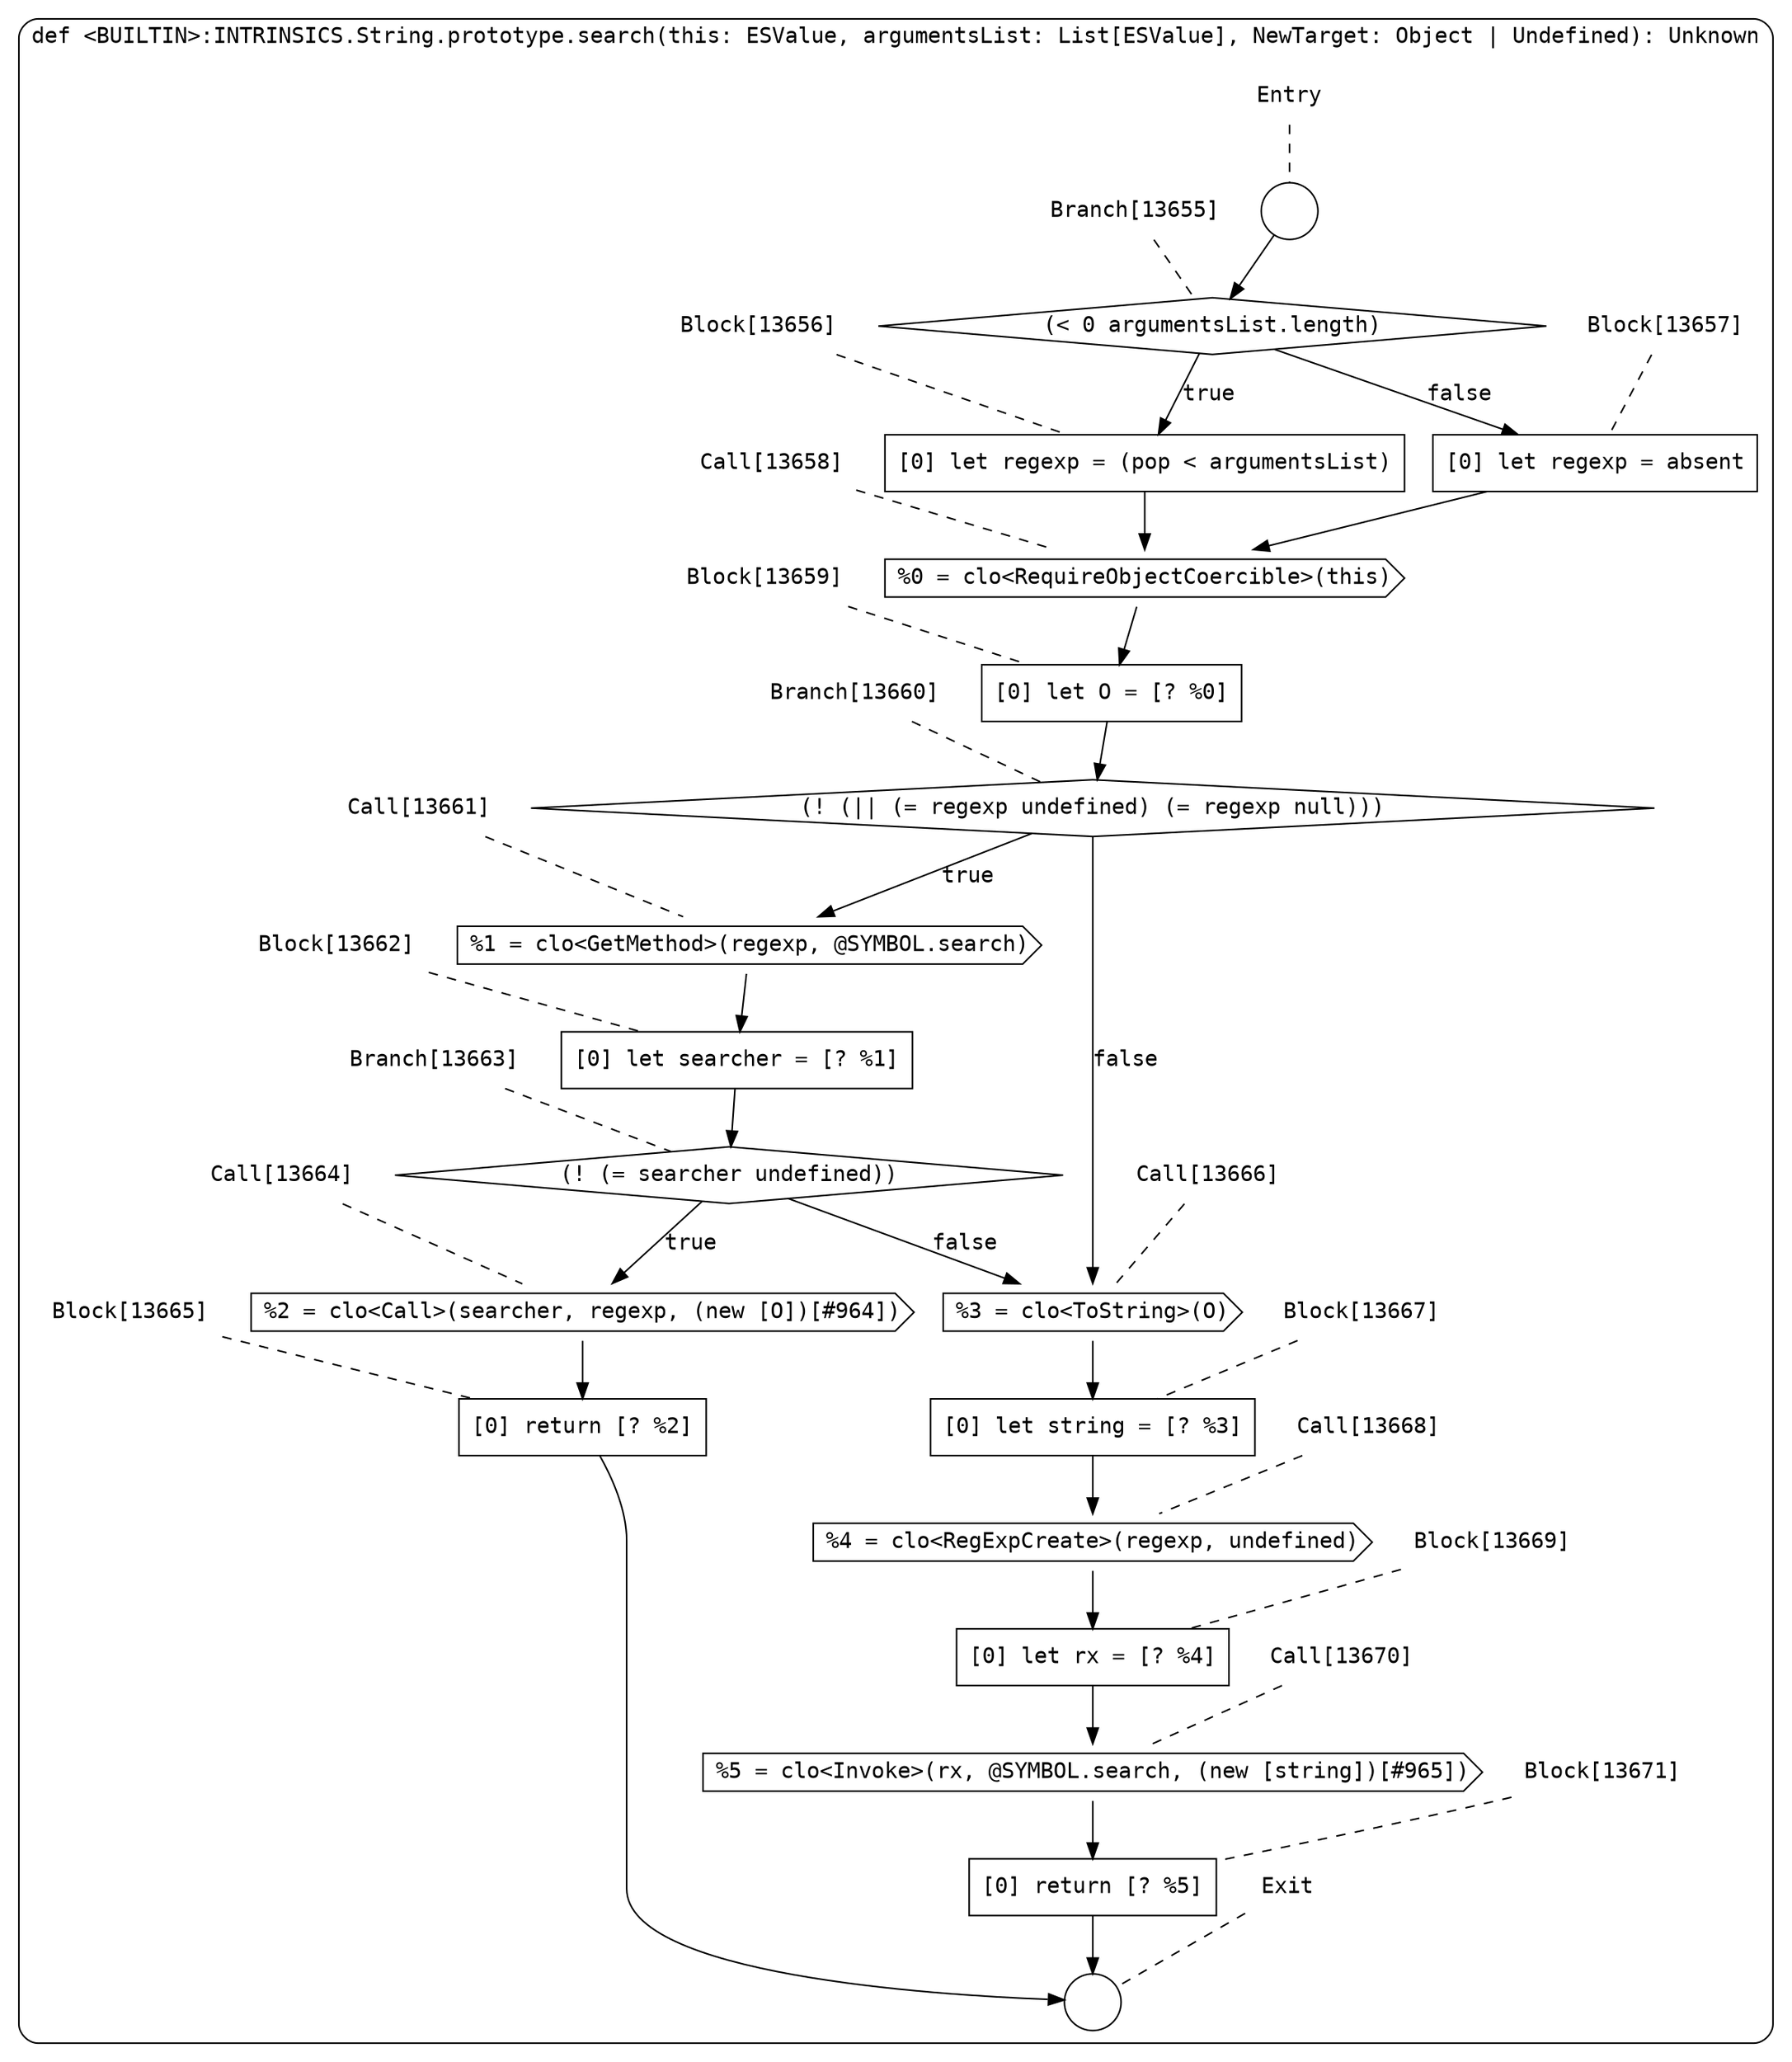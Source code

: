 digraph {
  graph [fontname = "Consolas"]
  node [fontname = "Consolas"]
  edge [fontname = "Consolas"]
  subgraph cluster2189 {
    label = "def <BUILTIN>:INTRINSICS.String.prototype.search(this: ESValue, argumentsList: List[ESValue], NewTarget: Object | Undefined): Unknown"
    style = rounded
    cluster2189_entry_name [shape=none, label=<<font color="black">Entry</font>>]
    cluster2189_entry_name -> cluster2189_entry [arrowhead=none, color="black", style=dashed]
    cluster2189_entry [shape=circle label=" " color="black" fillcolor="white" style=filled]
    cluster2189_entry -> node13655 [color="black"]
    cluster2189_exit_name [shape=none, label=<<font color="black">Exit</font>>]
    cluster2189_exit_name -> cluster2189_exit [arrowhead=none, color="black", style=dashed]
    cluster2189_exit [shape=circle label=" " color="black" fillcolor="white" style=filled]
    node13655_name [shape=none, label=<<font color="black">Branch[13655]</font>>]
    node13655_name -> node13655 [arrowhead=none, color="black", style=dashed]
    node13655 [shape=diamond, label=<<font color="black">(&lt; 0 argumentsList.length)</font>> color="black" fillcolor="white", style=filled]
    node13655 -> node13656 [label=<<font color="black">true</font>> color="black"]
    node13655 -> node13657 [label=<<font color="black">false</font>> color="black"]
    node13656_name [shape=none, label=<<font color="black">Block[13656]</font>>]
    node13656_name -> node13656 [arrowhead=none, color="black", style=dashed]
    node13656 [shape=box, label=<<font color="black">[0] let regexp = (pop &lt; argumentsList)<BR ALIGN="LEFT"/></font>> color="black" fillcolor="white", style=filled]
    node13656 -> node13658 [color="black"]
    node13657_name [shape=none, label=<<font color="black">Block[13657]</font>>]
    node13657_name -> node13657 [arrowhead=none, color="black", style=dashed]
    node13657 [shape=box, label=<<font color="black">[0] let regexp = absent<BR ALIGN="LEFT"/></font>> color="black" fillcolor="white", style=filled]
    node13657 -> node13658 [color="black"]
    node13658_name [shape=none, label=<<font color="black">Call[13658]</font>>]
    node13658_name -> node13658 [arrowhead=none, color="black", style=dashed]
    node13658 [shape=cds, label=<<font color="black">%0 = clo&lt;RequireObjectCoercible&gt;(this)</font>> color="black" fillcolor="white", style=filled]
    node13658 -> node13659 [color="black"]
    node13659_name [shape=none, label=<<font color="black">Block[13659]</font>>]
    node13659_name -> node13659 [arrowhead=none, color="black", style=dashed]
    node13659 [shape=box, label=<<font color="black">[0] let O = [? %0]<BR ALIGN="LEFT"/></font>> color="black" fillcolor="white", style=filled]
    node13659 -> node13660 [color="black"]
    node13660_name [shape=none, label=<<font color="black">Branch[13660]</font>>]
    node13660_name -> node13660 [arrowhead=none, color="black", style=dashed]
    node13660 [shape=diamond, label=<<font color="black">(! (|| (= regexp undefined) (= regexp null)))</font>> color="black" fillcolor="white", style=filled]
    node13660 -> node13661 [label=<<font color="black">true</font>> color="black"]
    node13660 -> node13666 [label=<<font color="black">false</font>> color="black"]
    node13661_name [shape=none, label=<<font color="black">Call[13661]</font>>]
    node13661_name -> node13661 [arrowhead=none, color="black", style=dashed]
    node13661 [shape=cds, label=<<font color="black">%1 = clo&lt;GetMethod&gt;(regexp, @SYMBOL.search)</font>> color="black" fillcolor="white", style=filled]
    node13661 -> node13662 [color="black"]
    node13666_name [shape=none, label=<<font color="black">Call[13666]</font>>]
    node13666_name -> node13666 [arrowhead=none, color="black", style=dashed]
    node13666 [shape=cds, label=<<font color="black">%3 = clo&lt;ToString&gt;(O)</font>> color="black" fillcolor="white", style=filled]
    node13666 -> node13667 [color="black"]
    node13662_name [shape=none, label=<<font color="black">Block[13662]</font>>]
    node13662_name -> node13662 [arrowhead=none, color="black", style=dashed]
    node13662 [shape=box, label=<<font color="black">[0] let searcher = [? %1]<BR ALIGN="LEFT"/></font>> color="black" fillcolor="white", style=filled]
    node13662 -> node13663 [color="black"]
    node13667_name [shape=none, label=<<font color="black">Block[13667]</font>>]
    node13667_name -> node13667 [arrowhead=none, color="black", style=dashed]
    node13667 [shape=box, label=<<font color="black">[0] let string = [? %3]<BR ALIGN="LEFT"/></font>> color="black" fillcolor="white", style=filled]
    node13667 -> node13668 [color="black"]
    node13663_name [shape=none, label=<<font color="black">Branch[13663]</font>>]
    node13663_name -> node13663 [arrowhead=none, color="black", style=dashed]
    node13663 [shape=diamond, label=<<font color="black">(! (= searcher undefined))</font>> color="black" fillcolor="white", style=filled]
    node13663 -> node13664 [label=<<font color="black">true</font>> color="black"]
    node13663 -> node13666 [label=<<font color="black">false</font>> color="black"]
    node13668_name [shape=none, label=<<font color="black">Call[13668]</font>>]
    node13668_name -> node13668 [arrowhead=none, color="black", style=dashed]
    node13668 [shape=cds, label=<<font color="black">%4 = clo&lt;RegExpCreate&gt;(regexp, undefined)</font>> color="black" fillcolor="white", style=filled]
    node13668 -> node13669 [color="black"]
    node13664_name [shape=none, label=<<font color="black">Call[13664]</font>>]
    node13664_name -> node13664 [arrowhead=none, color="black", style=dashed]
    node13664 [shape=cds, label=<<font color="black">%2 = clo&lt;Call&gt;(searcher, regexp, (new [O])[#964])</font>> color="black" fillcolor="white", style=filled]
    node13664 -> node13665 [color="black"]
    node13669_name [shape=none, label=<<font color="black">Block[13669]</font>>]
    node13669_name -> node13669 [arrowhead=none, color="black", style=dashed]
    node13669 [shape=box, label=<<font color="black">[0] let rx = [? %4]<BR ALIGN="LEFT"/></font>> color="black" fillcolor="white", style=filled]
    node13669 -> node13670 [color="black"]
    node13665_name [shape=none, label=<<font color="black">Block[13665]</font>>]
    node13665_name -> node13665 [arrowhead=none, color="black", style=dashed]
    node13665 [shape=box, label=<<font color="black">[0] return [? %2]<BR ALIGN="LEFT"/></font>> color="black" fillcolor="white", style=filled]
    node13665 -> cluster2189_exit [color="black"]
    node13670_name [shape=none, label=<<font color="black">Call[13670]</font>>]
    node13670_name -> node13670 [arrowhead=none, color="black", style=dashed]
    node13670 [shape=cds, label=<<font color="black">%5 = clo&lt;Invoke&gt;(rx, @SYMBOL.search, (new [string])[#965])</font>> color="black" fillcolor="white", style=filled]
    node13670 -> node13671 [color="black"]
    node13671_name [shape=none, label=<<font color="black">Block[13671]</font>>]
    node13671_name -> node13671 [arrowhead=none, color="black", style=dashed]
    node13671 [shape=box, label=<<font color="black">[0] return [? %5]<BR ALIGN="LEFT"/></font>> color="black" fillcolor="white", style=filled]
    node13671 -> cluster2189_exit [color="black"]
  }
}